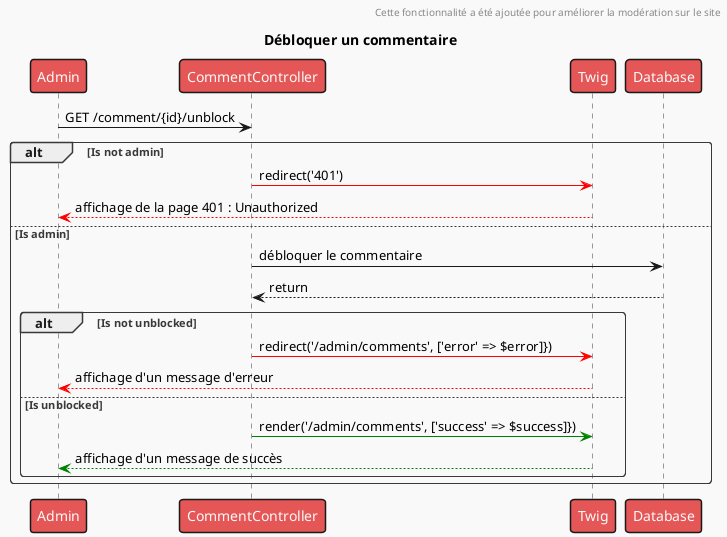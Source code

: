 @startuml

!theme mars

header Cette fonctionnalité a été ajoutée pour améliorer la modération sur le site
title Débloquer un commentaire

Person as "Admin" -> CommentController : GET /comment/{id}/unblock

alt Is not admin
CommentController -[#red]> Twig : redirect('401')
Twig --[#red]> Person : affichage de la page 401 : Unauthorized
else Is admin
CommentController -> Database : débloquer le commentaire
Database --> CommentController : return
    alt Is not unblocked
    CommentController -[#red]> Twig : redirect('/admin/comments', ['error' => $error]})
    Twig --[#red]> Person : affichage d'un message d'erreur
    else Is unblocked
    CommentController -[#green]> Twig : render('/admin/comments', ['success' => $success]})
    Twig --[#green]> Person : affichage d'un message de succès
    end
end
@enduml